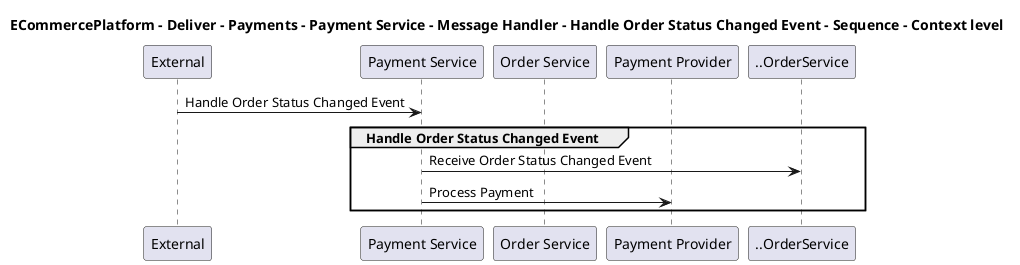 @startuml

title ECommercePlatform - Deliver - Payments - Payment Service - Message Handler - Handle Order Status Changed Event - Sequence - Context level

participant "External" as C4InterFlow.SoftwareSystems.ExternalSystem
participant "Payment Service" as ECommercePlatform.Deliver.Payments.SoftwareSystems.PaymentService
participant "Order Service" as ECommercePlatform.GenerateDemand.OrderManagement.SoftwareSystems.OrderService
participant "Payment Provider" as ECommercePlatform.Deliver.Payments.SoftwareSystems.PaymentProvider

C4InterFlow.SoftwareSystems.ExternalSystem -> ECommercePlatform.Deliver.Payments.SoftwareSystems.PaymentService : Handle Order Status Changed Event
group Handle Order Status Changed Event
ECommercePlatform.Deliver.Payments.SoftwareSystems.PaymentService -> ..OrderService : Receive Order Status Changed Event
ECommercePlatform.Deliver.Payments.SoftwareSystems.PaymentService -> ECommercePlatform.Deliver.Payments.SoftwareSystems.PaymentProvider : Process Payment
end


@enduml
